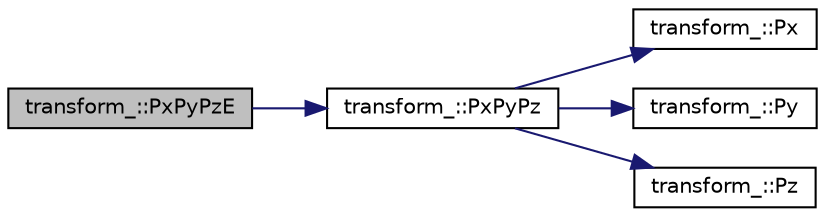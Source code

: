 digraph "transform_::PxPyPzE"
{
 // INTERACTIVE_SVG=YES
 // LATEX_PDF_SIZE
  edge [fontname="Helvetica",fontsize="10",labelfontname="Helvetica",labelfontsize="10"];
  node [fontname="Helvetica",fontsize="10",shape=record];
  rankdir="LR";
  Node1 [label="transform_::PxPyPzE",height=0.2,width=0.4,color="black", fillcolor="grey75", style="filled", fontcolor="black",tooltip="Computes the 4-momentum (Px, Py, Pz, E)."];
  Node1 -> Node2 [color="midnightblue",fontsize="10",style="solid",fontname="Helvetica"];
  Node2 [label="transform_::PxPyPz",height=0.2,width=0.4,color="black", fillcolor="white", style="filled",URL="$namespacetransform__.html#aa38819d479d31edd3f79b4f8e96ef8be",tooltip="Computes the 3-momentum (Px, Py, Pz)."];
  Node2 -> Node3 [color="midnightblue",fontsize="10",style="solid",fontname="Helvetica"];
  Node3 [label="transform_::Px",height=0.2,width=0.4,color="black", fillcolor="white", style="filled",URL="$namespacetransform__.html#a4573dda96168ebbd38a408e64cc3d5ff",tooltip="Computes the x-component of momentum (Px)."];
  Node2 -> Node4 [color="midnightblue",fontsize="10",style="solid",fontname="Helvetica"];
  Node4 [label="transform_::Py",height=0.2,width=0.4,color="black", fillcolor="white", style="filled",URL="$namespacetransform__.html#a51363ab29a6390a86a8ea75573a7a196",tooltip="Computes the y-component of momentum (Py)."];
  Node2 -> Node5 [color="midnightblue",fontsize="10",style="solid",fontname="Helvetica"];
  Node5 [label="transform_::Pz",height=0.2,width=0.4,color="black", fillcolor="white", style="filled",URL="$namespacetransform__.html#a28be39b0041a97b1667ccd1ff301f784",tooltip="Computes the z-component of momentum (Pz)."];
}
